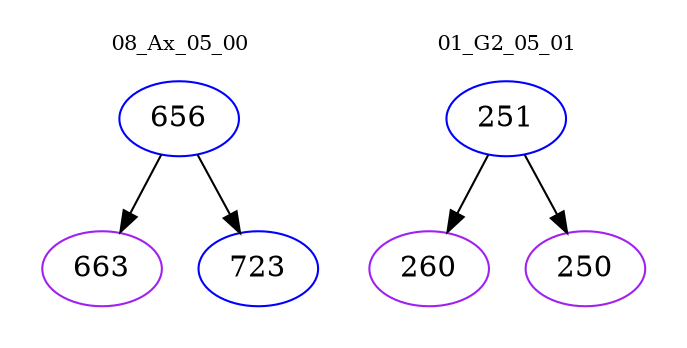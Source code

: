 digraph{
subgraph cluster_0 {
color = white
label = "08_Ax_05_00";
fontsize=10;
T0_656 [label="656", color="blue"]
T0_656 -> T0_663 [color="black"]
T0_663 [label="663", color="purple"]
T0_656 -> T0_723 [color="black"]
T0_723 [label="723", color="blue"]
}
subgraph cluster_1 {
color = white
label = "01_G2_05_01";
fontsize=10;
T1_251 [label="251", color="blue"]
T1_251 -> T1_260 [color="black"]
T1_260 [label="260", color="purple"]
T1_251 -> T1_250 [color="black"]
T1_250 [label="250", color="purple"]
}
}
